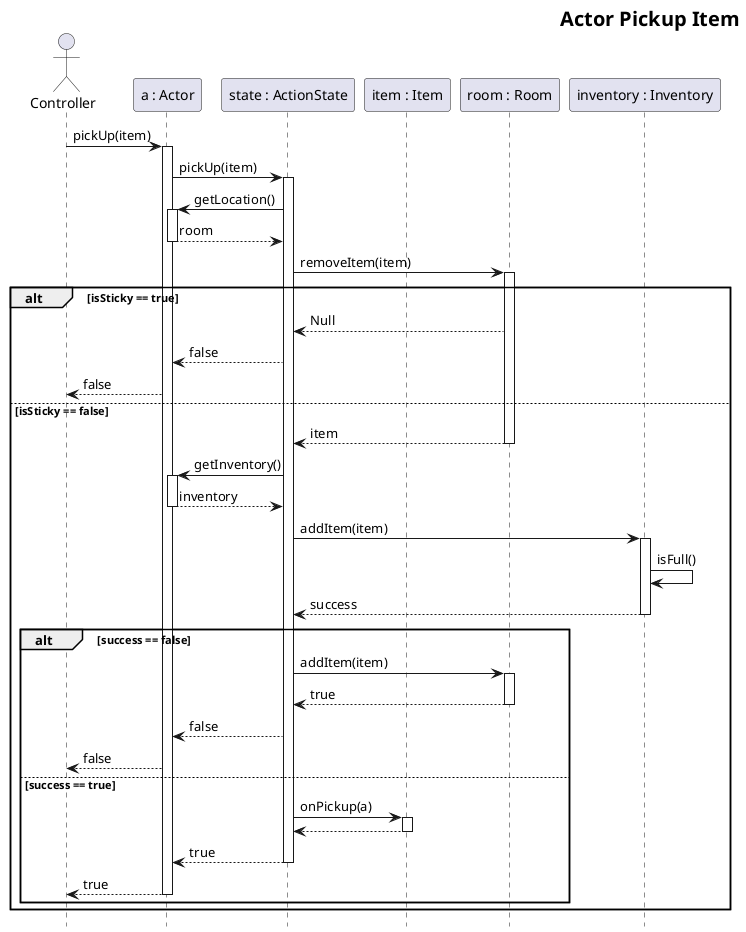 @startuml ActorPickupItem
skinparam headerFontSize 20
skinparam HeaderFontColor #000000
skinparam HeaderFontStyle bold
header Actor Pickup Item

hide footbox

actor A as "Controller"
participant B as "a : Actor"
participant C as "state : ActionState"
participant D as "item : Item"
participant E as "room : Room"
participant I as "inventory : Inventory"

A -> B ++: pickUp(item)
B -> C ++: pickUp(item)
C -> B ++: getLocation()
return room
C -> E ++: removeItem(item)
alt isSticky == true
    E --> C : Null 
    C --> B : false
    B --> A : false
else isSticky == false
    return item
    C -> B ++ : getInventory()
    return inventory
    C -> I ++: addItem(item)
    I -> I : isFull()
    return success

    alt success == false
        C -> E ++: addItem(item)
        return true
        C --> B : false
        B --> A : false
    else success == true
        C -> D ++: onPickup(a)
        return
        return true
        return true
    end
end

/'
Lehet ez így iszonyat komplikált, de így működik
¯\_(ツ)_/¯
'/

@enduml